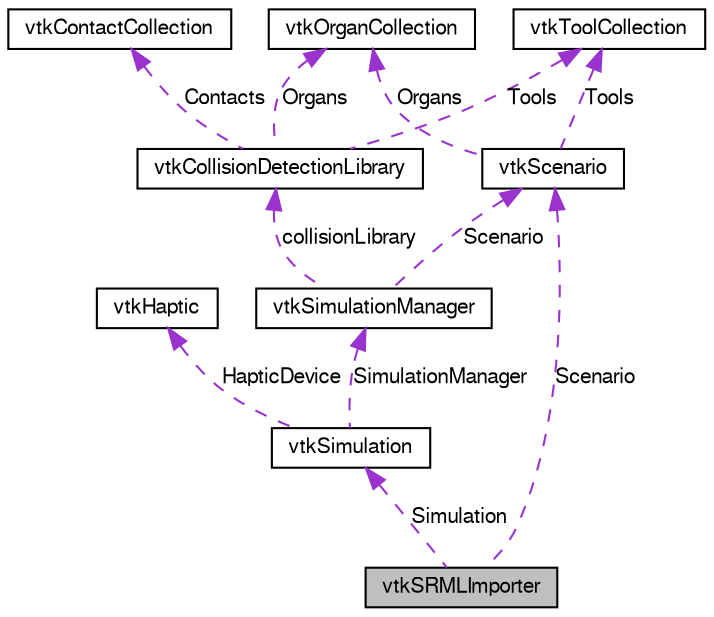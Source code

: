 digraph G
{
  bgcolor="transparent";
  edge [fontname="FreeSans",fontsize="10",labelfontname="FreeSans",labelfontsize="10"];
  node [fontname="FreeSans",fontsize="10",shape=record];
  Node1 [label="vtkSRMLImporter",height=0.2,width=0.4,color="black", fillcolor="grey75", style="filled" fontcolor="black"];
  Node2 -> Node1 [dir=back,color="darkorchid3",fontsize="10",style="dashed",label="Scenario",fontname="FreeSans"];
  Node2 [label="vtkScenario",height=0.2,width=0.4,color="black",URL="$classvtkScenario.html",tooltip="Implementation of the simulation scenario. All the elements in the scenario (organs..."];
  Node3 -> Node2 [dir=back,color="darkorchid3",fontsize="10",style="dashed",label="Tools",fontname="FreeSans"];
  Node3 [label="vtkToolCollection",height=0.2,width=0.4,color="black",URL="$classvtkToolCollection.html",tooltip="Collection of tools."];
  Node4 -> Node2 [dir=back,color="darkorchid3",fontsize="10",style="dashed",label="Organs",fontname="FreeSans"];
  Node4 [label="vtkOrganCollection",height=0.2,width=0.4,color="black",URL="$classvtkOrganCollection.html",tooltip="Collection of organs."];
  Node5 -> Node1 [dir=back,color="darkorchid3",fontsize="10",style="dashed",label="Simulation",fontname="FreeSans"];
  Node5 [label="vtkSimulation",height=0.2,width=0.4,color="black",URL="$classvtkSimulation.html",tooltip="Implementation of the simulation manager. Manages all the operations required to..."];
  Node6 -> Node5 [dir=back,color="darkorchid3",fontsize="10",style="dashed",label="SimulationManager",fontname="FreeSans"];
  Node6 [label="vtkSimulationManager",height=0.2,width=0.4,color="black",URL="$classvtkSimulationManager.html",tooltip="Implementation of the simulation manager. Checks for collisions and executes updating..."];
  Node2 -> Node6 [dir=back,color="darkorchid3",fontsize="10",style="dashed",label="Scenario",fontname="FreeSans"];
  Node7 -> Node6 [dir=back,color="darkorchid3",fontsize="10",style="dashed",label="collisionLibrary",fontname="FreeSans"];
  Node7 [label="vtkCollisionDetectionLibrary",height=0.2,width=0.4,color="black",URL="$classvtkCollisionDetectionLibrary.html",tooltip="Generic interface of the Collision Detection Library."];
  Node8 -> Node7 [dir=back,color="darkorchid3",fontsize="10",style="dashed",label="Contacts",fontname="FreeSans"];
  Node8 [label="vtkContactCollection",height=0.2,width=0.4,color="black",URL="$classvtkContactCollection.html",tooltip="Collection of contact information."];
  Node3 -> Node7 [dir=back,color="darkorchid3",fontsize="10",style="dashed",label="Tools",fontname="FreeSans"];
  Node4 -> Node7 [dir=back,color="darkorchid3",fontsize="10",style="dashed",label="Organs",fontname="FreeSans"];
  Node9 -> Node5 [dir=back,color="darkorchid3",fontsize="10",style="dashed",label="HapticDevice",fontname="FreeSans"];
  Node9 [label="vtkHaptic",height=0.2,width=0.4,color="black",URL="$classvtkHaptic.html",tooltip="Generic Haptic Class."];
}
